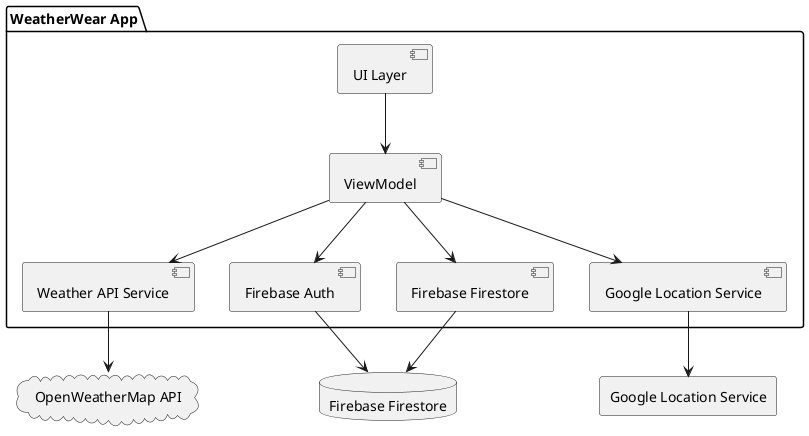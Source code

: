 @startuml component_diagram
package "WeatherWear App" {
  [UI Layer] --> [ViewModel]
  [ViewModel] --> [Weather API Service]
  [ViewModel] --> [Firebase Auth]
  [ViewModel] --> [Firebase Firestore]
  [ViewModel] --> [Google Location Service]
}

database "Firebase Firestore" as DB
cloud "OpenWeatherMap API" as API
rectangle "Google Location Service" as GPS

[Firebase Firestore] --> DB
[Firebase Auth] --> DB
[Weather API Service] --> API
[Google Location Service] --> GPS

@enduml

